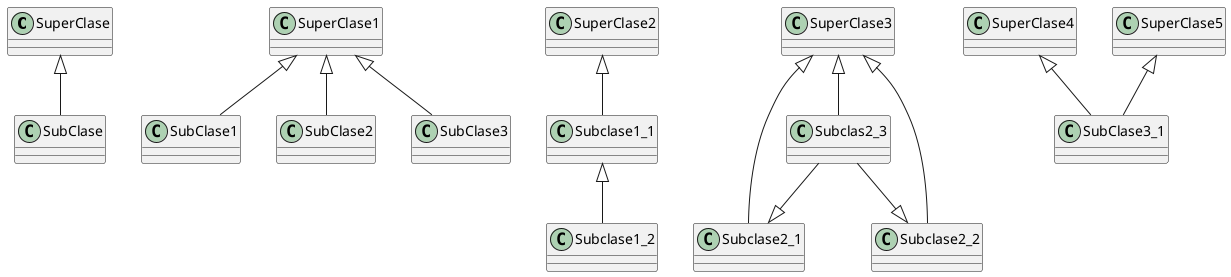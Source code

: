 @startuml
    class SuperClase{
    }
    class SubClase{
    }
    SuperClase <|--SubClase
    
    class SuperClase1{
    }
    class SubClase1{
    }
    class SubClase2{
    }
    Class SubClase3{
    }
    SuperClase1 <|--SubClase1
    SuperClase1 <|--SubClase2
    SuperClase1 <|--SubClase3

    class SuperClase2{
    }
    class Subclase1_1{
    }
    class Subclase1_2{
    }
    Subclase1_1 <|--Subclase1_2
    SuperClase2 <|--Subclase1_1

    class SuperClase3{
    }
    class Subclase2_1{
    }
    class Subclase2_2{
    }
    class Subclas2_3{
    }
    SuperClase3<|--Subclas2_3
    Subclas2_3--|> Subclase2_2
    Subclas2_3--|> Subclase2_1
    SuperClase3 <|--Subclase2_1
    SuperClase3 <|--Subclase2_2

    class SuperClase4{
    }
    class SuperClase5{
    }
    class SubClase3_1{
    }
    SuperClase4<|--SubClase3_1
    SuperClase5<|--SubClase3_1
@enduml